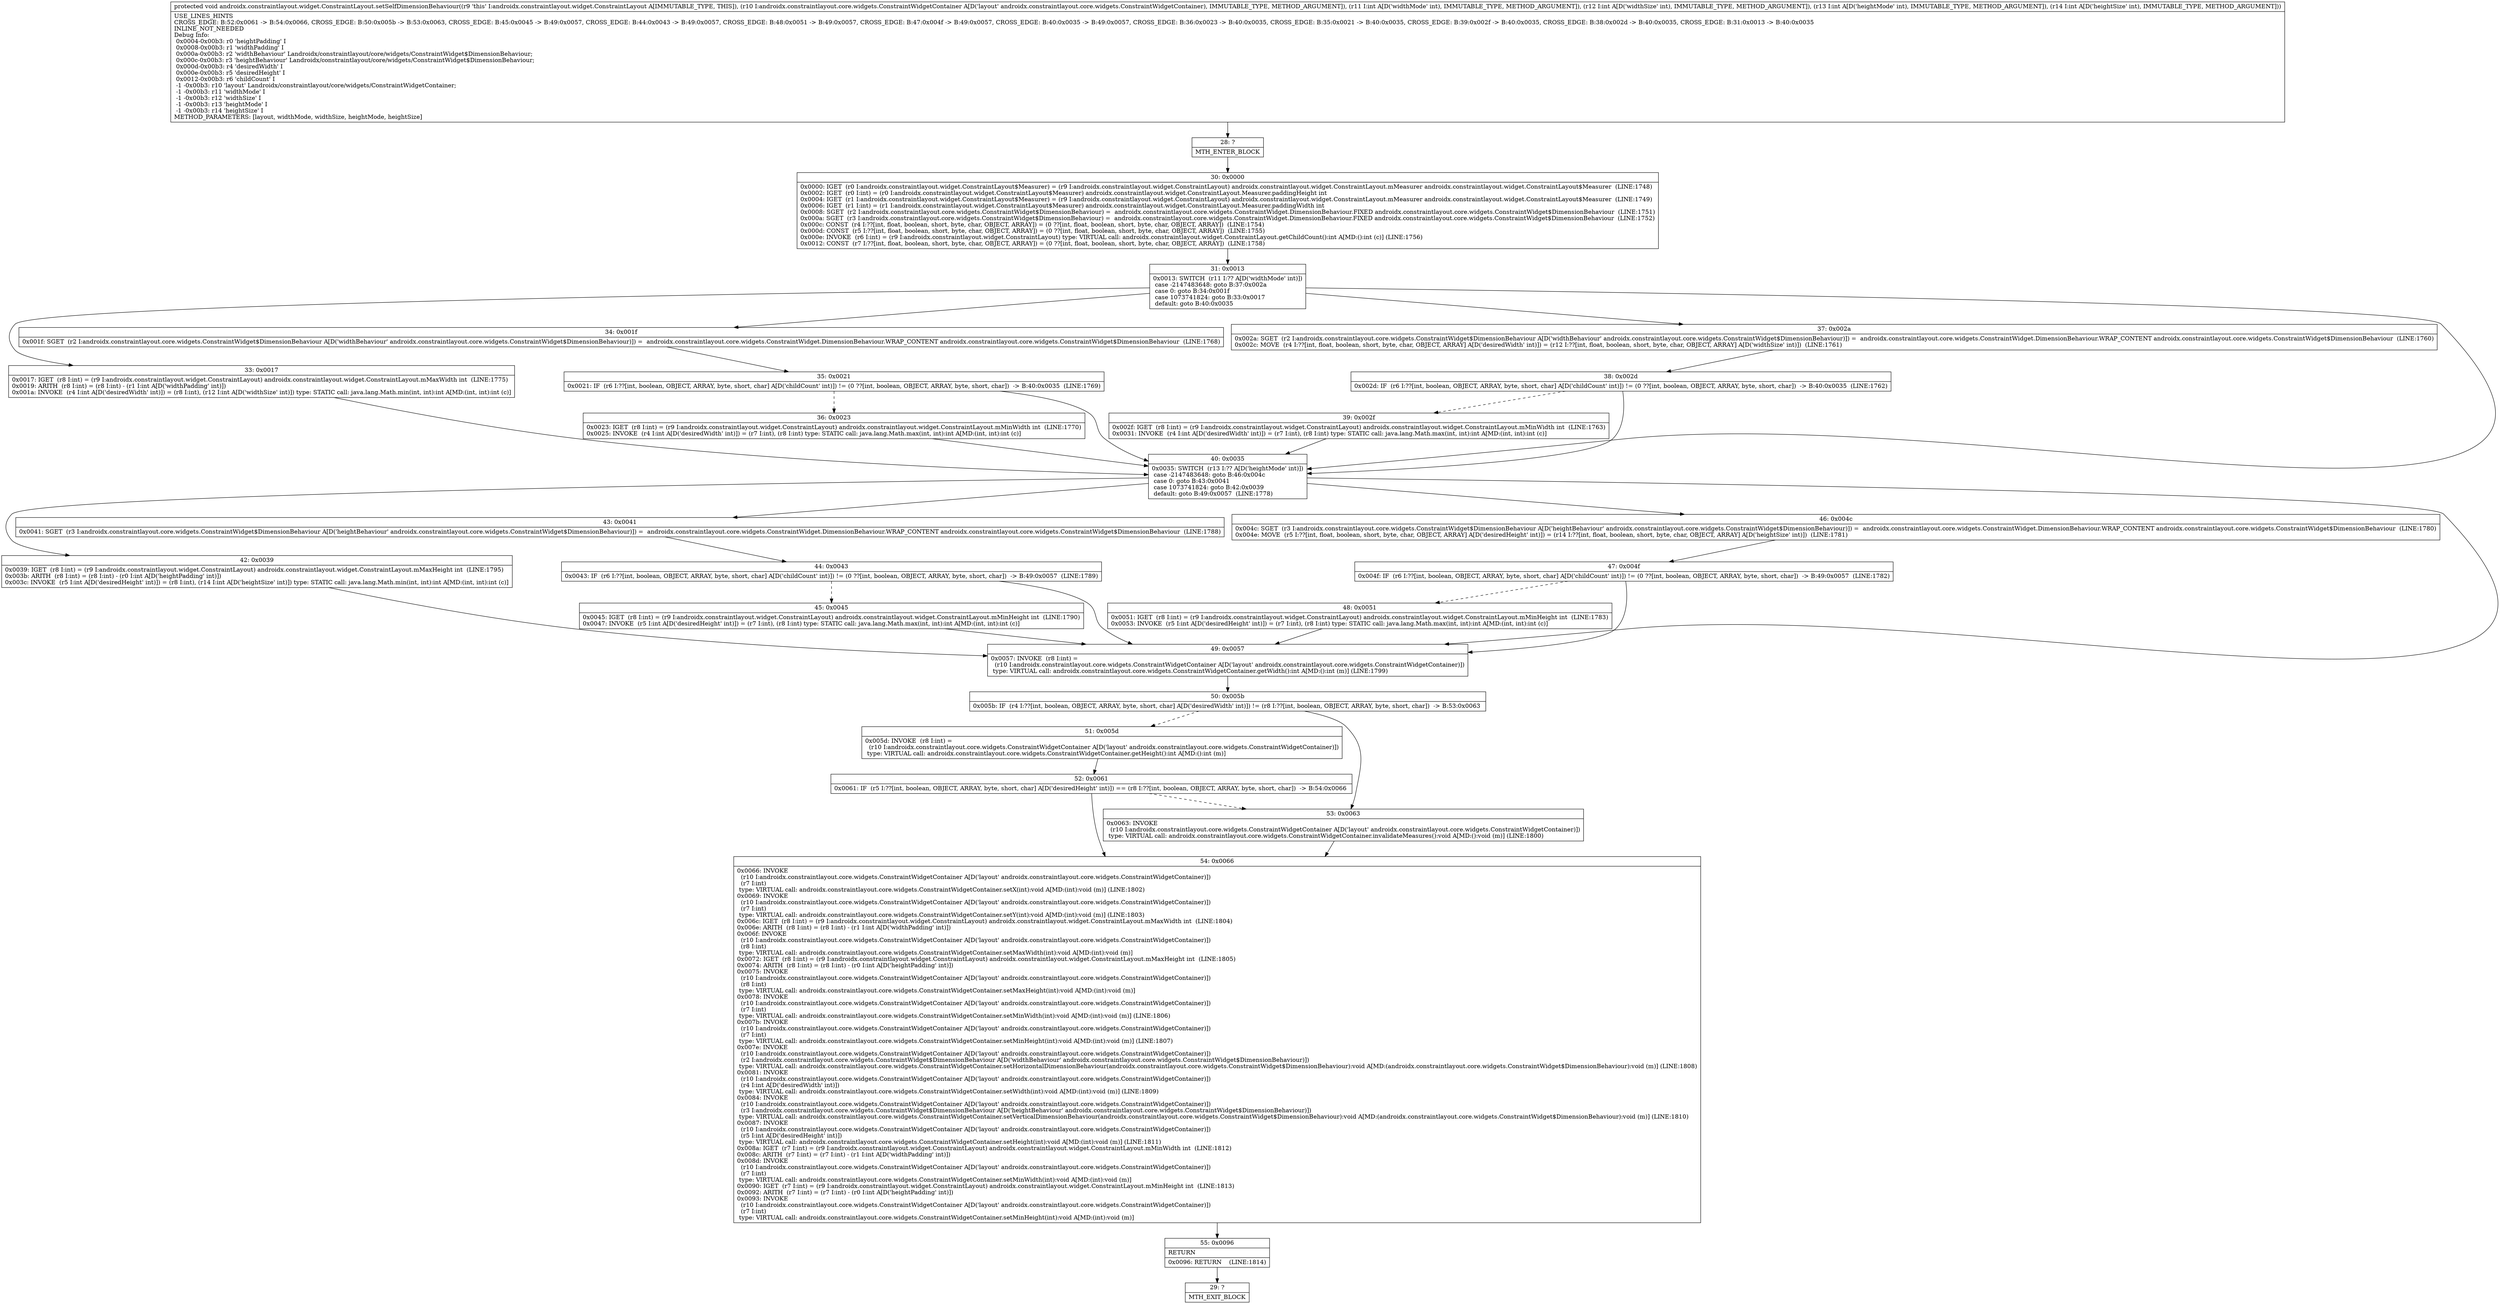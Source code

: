 digraph "CFG forandroidx.constraintlayout.widget.ConstraintLayout.setSelfDimensionBehaviour(Landroidx\/constraintlayout\/core\/widgets\/ConstraintWidgetContainer;IIII)V" {
Node_28 [shape=record,label="{28\:\ ?|MTH_ENTER_BLOCK\l}"];
Node_30 [shape=record,label="{30\:\ 0x0000|0x0000: IGET  (r0 I:androidx.constraintlayout.widget.ConstraintLayout$Measurer) = (r9 I:androidx.constraintlayout.widget.ConstraintLayout) androidx.constraintlayout.widget.ConstraintLayout.mMeasurer androidx.constraintlayout.widget.ConstraintLayout$Measurer  (LINE:1748)\l0x0002: IGET  (r0 I:int) = (r0 I:androidx.constraintlayout.widget.ConstraintLayout$Measurer) androidx.constraintlayout.widget.ConstraintLayout.Measurer.paddingHeight int \l0x0004: IGET  (r1 I:androidx.constraintlayout.widget.ConstraintLayout$Measurer) = (r9 I:androidx.constraintlayout.widget.ConstraintLayout) androidx.constraintlayout.widget.ConstraintLayout.mMeasurer androidx.constraintlayout.widget.ConstraintLayout$Measurer  (LINE:1749)\l0x0006: IGET  (r1 I:int) = (r1 I:androidx.constraintlayout.widget.ConstraintLayout$Measurer) androidx.constraintlayout.widget.ConstraintLayout.Measurer.paddingWidth int \l0x0008: SGET  (r2 I:androidx.constraintlayout.core.widgets.ConstraintWidget$DimensionBehaviour) =  androidx.constraintlayout.core.widgets.ConstraintWidget.DimensionBehaviour.FIXED androidx.constraintlayout.core.widgets.ConstraintWidget$DimensionBehaviour  (LINE:1751)\l0x000a: SGET  (r3 I:androidx.constraintlayout.core.widgets.ConstraintWidget$DimensionBehaviour) =  androidx.constraintlayout.core.widgets.ConstraintWidget.DimensionBehaviour.FIXED androidx.constraintlayout.core.widgets.ConstraintWidget$DimensionBehaviour  (LINE:1752)\l0x000c: CONST  (r4 I:??[int, float, boolean, short, byte, char, OBJECT, ARRAY]) = (0 ??[int, float, boolean, short, byte, char, OBJECT, ARRAY])  (LINE:1754)\l0x000d: CONST  (r5 I:??[int, float, boolean, short, byte, char, OBJECT, ARRAY]) = (0 ??[int, float, boolean, short, byte, char, OBJECT, ARRAY])  (LINE:1755)\l0x000e: INVOKE  (r6 I:int) = (r9 I:androidx.constraintlayout.widget.ConstraintLayout) type: VIRTUAL call: androidx.constraintlayout.widget.ConstraintLayout.getChildCount():int A[MD:():int (c)] (LINE:1756)\l0x0012: CONST  (r7 I:??[int, float, boolean, short, byte, char, OBJECT, ARRAY]) = (0 ??[int, float, boolean, short, byte, char, OBJECT, ARRAY])  (LINE:1758)\l}"];
Node_31 [shape=record,label="{31\:\ 0x0013|0x0013: SWITCH  (r11 I:?? A[D('widthMode' int)])\l case \-2147483648: goto B:37:0x002a\l case 0: goto B:34:0x001f\l case 1073741824: goto B:33:0x0017\l default: goto B:40:0x0035 \l}"];
Node_33 [shape=record,label="{33\:\ 0x0017|0x0017: IGET  (r8 I:int) = (r9 I:androidx.constraintlayout.widget.ConstraintLayout) androidx.constraintlayout.widget.ConstraintLayout.mMaxWidth int  (LINE:1775)\l0x0019: ARITH  (r8 I:int) = (r8 I:int) \- (r1 I:int A[D('widthPadding' int)]) \l0x001a: INVOKE  (r4 I:int A[D('desiredWidth' int)]) = (r8 I:int), (r12 I:int A[D('widthSize' int)]) type: STATIC call: java.lang.Math.min(int, int):int A[MD:(int, int):int (c)]\l}"];
Node_34 [shape=record,label="{34\:\ 0x001f|0x001f: SGET  (r2 I:androidx.constraintlayout.core.widgets.ConstraintWidget$DimensionBehaviour A[D('widthBehaviour' androidx.constraintlayout.core.widgets.ConstraintWidget$DimensionBehaviour)]) =  androidx.constraintlayout.core.widgets.ConstraintWidget.DimensionBehaviour.WRAP_CONTENT androidx.constraintlayout.core.widgets.ConstraintWidget$DimensionBehaviour  (LINE:1768)\l}"];
Node_35 [shape=record,label="{35\:\ 0x0021|0x0021: IF  (r6 I:??[int, boolean, OBJECT, ARRAY, byte, short, char] A[D('childCount' int)]) != (0 ??[int, boolean, OBJECT, ARRAY, byte, short, char])  \-\> B:40:0x0035  (LINE:1769)\l}"];
Node_36 [shape=record,label="{36\:\ 0x0023|0x0023: IGET  (r8 I:int) = (r9 I:androidx.constraintlayout.widget.ConstraintLayout) androidx.constraintlayout.widget.ConstraintLayout.mMinWidth int  (LINE:1770)\l0x0025: INVOKE  (r4 I:int A[D('desiredWidth' int)]) = (r7 I:int), (r8 I:int) type: STATIC call: java.lang.Math.max(int, int):int A[MD:(int, int):int (c)]\l}"];
Node_37 [shape=record,label="{37\:\ 0x002a|0x002a: SGET  (r2 I:androidx.constraintlayout.core.widgets.ConstraintWidget$DimensionBehaviour A[D('widthBehaviour' androidx.constraintlayout.core.widgets.ConstraintWidget$DimensionBehaviour)]) =  androidx.constraintlayout.core.widgets.ConstraintWidget.DimensionBehaviour.WRAP_CONTENT androidx.constraintlayout.core.widgets.ConstraintWidget$DimensionBehaviour  (LINE:1760)\l0x002c: MOVE  (r4 I:??[int, float, boolean, short, byte, char, OBJECT, ARRAY] A[D('desiredWidth' int)]) = (r12 I:??[int, float, boolean, short, byte, char, OBJECT, ARRAY] A[D('widthSize' int)])  (LINE:1761)\l}"];
Node_38 [shape=record,label="{38\:\ 0x002d|0x002d: IF  (r6 I:??[int, boolean, OBJECT, ARRAY, byte, short, char] A[D('childCount' int)]) != (0 ??[int, boolean, OBJECT, ARRAY, byte, short, char])  \-\> B:40:0x0035  (LINE:1762)\l}"];
Node_39 [shape=record,label="{39\:\ 0x002f|0x002f: IGET  (r8 I:int) = (r9 I:androidx.constraintlayout.widget.ConstraintLayout) androidx.constraintlayout.widget.ConstraintLayout.mMinWidth int  (LINE:1763)\l0x0031: INVOKE  (r4 I:int A[D('desiredWidth' int)]) = (r7 I:int), (r8 I:int) type: STATIC call: java.lang.Math.max(int, int):int A[MD:(int, int):int (c)]\l}"];
Node_40 [shape=record,label="{40\:\ 0x0035|0x0035: SWITCH  (r13 I:?? A[D('heightMode' int)])\l case \-2147483648: goto B:46:0x004c\l case 0: goto B:43:0x0041\l case 1073741824: goto B:42:0x0039\l default: goto B:49:0x0057  (LINE:1778)\l}"];
Node_42 [shape=record,label="{42\:\ 0x0039|0x0039: IGET  (r8 I:int) = (r9 I:androidx.constraintlayout.widget.ConstraintLayout) androidx.constraintlayout.widget.ConstraintLayout.mMaxHeight int  (LINE:1795)\l0x003b: ARITH  (r8 I:int) = (r8 I:int) \- (r0 I:int A[D('heightPadding' int)]) \l0x003c: INVOKE  (r5 I:int A[D('desiredHeight' int)]) = (r8 I:int), (r14 I:int A[D('heightSize' int)]) type: STATIC call: java.lang.Math.min(int, int):int A[MD:(int, int):int (c)]\l}"];
Node_43 [shape=record,label="{43\:\ 0x0041|0x0041: SGET  (r3 I:androidx.constraintlayout.core.widgets.ConstraintWidget$DimensionBehaviour A[D('heightBehaviour' androidx.constraintlayout.core.widgets.ConstraintWidget$DimensionBehaviour)]) =  androidx.constraintlayout.core.widgets.ConstraintWidget.DimensionBehaviour.WRAP_CONTENT androidx.constraintlayout.core.widgets.ConstraintWidget$DimensionBehaviour  (LINE:1788)\l}"];
Node_44 [shape=record,label="{44\:\ 0x0043|0x0043: IF  (r6 I:??[int, boolean, OBJECT, ARRAY, byte, short, char] A[D('childCount' int)]) != (0 ??[int, boolean, OBJECT, ARRAY, byte, short, char])  \-\> B:49:0x0057  (LINE:1789)\l}"];
Node_45 [shape=record,label="{45\:\ 0x0045|0x0045: IGET  (r8 I:int) = (r9 I:androidx.constraintlayout.widget.ConstraintLayout) androidx.constraintlayout.widget.ConstraintLayout.mMinHeight int  (LINE:1790)\l0x0047: INVOKE  (r5 I:int A[D('desiredHeight' int)]) = (r7 I:int), (r8 I:int) type: STATIC call: java.lang.Math.max(int, int):int A[MD:(int, int):int (c)]\l}"];
Node_46 [shape=record,label="{46\:\ 0x004c|0x004c: SGET  (r3 I:androidx.constraintlayout.core.widgets.ConstraintWidget$DimensionBehaviour A[D('heightBehaviour' androidx.constraintlayout.core.widgets.ConstraintWidget$DimensionBehaviour)]) =  androidx.constraintlayout.core.widgets.ConstraintWidget.DimensionBehaviour.WRAP_CONTENT androidx.constraintlayout.core.widgets.ConstraintWidget$DimensionBehaviour  (LINE:1780)\l0x004e: MOVE  (r5 I:??[int, float, boolean, short, byte, char, OBJECT, ARRAY] A[D('desiredHeight' int)]) = (r14 I:??[int, float, boolean, short, byte, char, OBJECT, ARRAY] A[D('heightSize' int)])  (LINE:1781)\l}"];
Node_47 [shape=record,label="{47\:\ 0x004f|0x004f: IF  (r6 I:??[int, boolean, OBJECT, ARRAY, byte, short, char] A[D('childCount' int)]) != (0 ??[int, boolean, OBJECT, ARRAY, byte, short, char])  \-\> B:49:0x0057  (LINE:1782)\l}"];
Node_48 [shape=record,label="{48\:\ 0x0051|0x0051: IGET  (r8 I:int) = (r9 I:androidx.constraintlayout.widget.ConstraintLayout) androidx.constraintlayout.widget.ConstraintLayout.mMinHeight int  (LINE:1783)\l0x0053: INVOKE  (r5 I:int A[D('desiredHeight' int)]) = (r7 I:int), (r8 I:int) type: STATIC call: java.lang.Math.max(int, int):int A[MD:(int, int):int (c)]\l}"];
Node_49 [shape=record,label="{49\:\ 0x0057|0x0057: INVOKE  (r8 I:int) = \l  (r10 I:androidx.constraintlayout.core.widgets.ConstraintWidgetContainer A[D('layout' androidx.constraintlayout.core.widgets.ConstraintWidgetContainer)])\l type: VIRTUAL call: androidx.constraintlayout.core.widgets.ConstraintWidgetContainer.getWidth():int A[MD:():int (m)] (LINE:1799)\l}"];
Node_50 [shape=record,label="{50\:\ 0x005b|0x005b: IF  (r4 I:??[int, boolean, OBJECT, ARRAY, byte, short, char] A[D('desiredWidth' int)]) != (r8 I:??[int, boolean, OBJECT, ARRAY, byte, short, char])  \-\> B:53:0x0063 \l}"];
Node_51 [shape=record,label="{51\:\ 0x005d|0x005d: INVOKE  (r8 I:int) = \l  (r10 I:androidx.constraintlayout.core.widgets.ConstraintWidgetContainer A[D('layout' androidx.constraintlayout.core.widgets.ConstraintWidgetContainer)])\l type: VIRTUAL call: androidx.constraintlayout.core.widgets.ConstraintWidgetContainer.getHeight():int A[MD:():int (m)]\l}"];
Node_52 [shape=record,label="{52\:\ 0x0061|0x0061: IF  (r5 I:??[int, boolean, OBJECT, ARRAY, byte, short, char] A[D('desiredHeight' int)]) == (r8 I:??[int, boolean, OBJECT, ARRAY, byte, short, char])  \-\> B:54:0x0066 \l}"];
Node_54 [shape=record,label="{54\:\ 0x0066|0x0066: INVOKE  \l  (r10 I:androidx.constraintlayout.core.widgets.ConstraintWidgetContainer A[D('layout' androidx.constraintlayout.core.widgets.ConstraintWidgetContainer)])\l  (r7 I:int)\l type: VIRTUAL call: androidx.constraintlayout.core.widgets.ConstraintWidgetContainer.setX(int):void A[MD:(int):void (m)] (LINE:1802)\l0x0069: INVOKE  \l  (r10 I:androidx.constraintlayout.core.widgets.ConstraintWidgetContainer A[D('layout' androidx.constraintlayout.core.widgets.ConstraintWidgetContainer)])\l  (r7 I:int)\l type: VIRTUAL call: androidx.constraintlayout.core.widgets.ConstraintWidgetContainer.setY(int):void A[MD:(int):void (m)] (LINE:1803)\l0x006c: IGET  (r8 I:int) = (r9 I:androidx.constraintlayout.widget.ConstraintLayout) androidx.constraintlayout.widget.ConstraintLayout.mMaxWidth int  (LINE:1804)\l0x006e: ARITH  (r8 I:int) = (r8 I:int) \- (r1 I:int A[D('widthPadding' int)]) \l0x006f: INVOKE  \l  (r10 I:androidx.constraintlayout.core.widgets.ConstraintWidgetContainer A[D('layout' androidx.constraintlayout.core.widgets.ConstraintWidgetContainer)])\l  (r8 I:int)\l type: VIRTUAL call: androidx.constraintlayout.core.widgets.ConstraintWidgetContainer.setMaxWidth(int):void A[MD:(int):void (m)]\l0x0072: IGET  (r8 I:int) = (r9 I:androidx.constraintlayout.widget.ConstraintLayout) androidx.constraintlayout.widget.ConstraintLayout.mMaxHeight int  (LINE:1805)\l0x0074: ARITH  (r8 I:int) = (r8 I:int) \- (r0 I:int A[D('heightPadding' int)]) \l0x0075: INVOKE  \l  (r10 I:androidx.constraintlayout.core.widgets.ConstraintWidgetContainer A[D('layout' androidx.constraintlayout.core.widgets.ConstraintWidgetContainer)])\l  (r8 I:int)\l type: VIRTUAL call: androidx.constraintlayout.core.widgets.ConstraintWidgetContainer.setMaxHeight(int):void A[MD:(int):void (m)]\l0x0078: INVOKE  \l  (r10 I:androidx.constraintlayout.core.widgets.ConstraintWidgetContainer A[D('layout' androidx.constraintlayout.core.widgets.ConstraintWidgetContainer)])\l  (r7 I:int)\l type: VIRTUAL call: androidx.constraintlayout.core.widgets.ConstraintWidgetContainer.setMinWidth(int):void A[MD:(int):void (m)] (LINE:1806)\l0x007b: INVOKE  \l  (r10 I:androidx.constraintlayout.core.widgets.ConstraintWidgetContainer A[D('layout' androidx.constraintlayout.core.widgets.ConstraintWidgetContainer)])\l  (r7 I:int)\l type: VIRTUAL call: androidx.constraintlayout.core.widgets.ConstraintWidgetContainer.setMinHeight(int):void A[MD:(int):void (m)] (LINE:1807)\l0x007e: INVOKE  \l  (r10 I:androidx.constraintlayout.core.widgets.ConstraintWidgetContainer A[D('layout' androidx.constraintlayout.core.widgets.ConstraintWidgetContainer)])\l  (r2 I:androidx.constraintlayout.core.widgets.ConstraintWidget$DimensionBehaviour A[D('widthBehaviour' androidx.constraintlayout.core.widgets.ConstraintWidget$DimensionBehaviour)])\l type: VIRTUAL call: androidx.constraintlayout.core.widgets.ConstraintWidgetContainer.setHorizontalDimensionBehaviour(androidx.constraintlayout.core.widgets.ConstraintWidget$DimensionBehaviour):void A[MD:(androidx.constraintlayout.core.widgets.ConstraintWidget$DimensionBehaviour):void (m)] (LINE:1808)\l0x0081: INVOKE  \l  (r10 I:androidx.constraintlayout.core.widgets.ConstraintWidgetContainer A[D('layout' androidx.constraintlayout.core.widgets.ConstraintWidgetContainer)])\l  (r4 I:int A[D('desiredWidth' int)])\l type: VIRTUAL call: androidx.constraintlayout.core.widgets.ConstraintWidgetContainer.setWidth(int):void A[MD:(int):void (m)] (LINE:1809)\l0x0084: INVOKE  \l  (r10 I:androidx.constraintlayout.core.widgets.ConstraintWidgetContainer A[D('layout' androidx.constraintlayout.core.widgets.ConstraintWidgetContainer)])\l  (r3 I:androidx.constraintlayout.core.widgets.ConstraintWidget$DimensionBehaviour A[D('heightBehaviour' androidx.constraintlayout.core.widgets.ConstraintWidget$DimensionBehaviour)])\l type: VIRTUAL call: androidx.constraintlayout.core.widgets.ConstraintWidgetContainer.setVerticalDimensionBehaviour(androidx.constraintlayout.core.widgets.ConstraintWidget$DimensionBehaviour):void A[MD:(androidx.constraintlayout.core.widgets.ConstraintWidget$DimensionBehaviour):void (m)] (LINE:1810)\l0x0087: INVOKE  \l  (r10 I:androidx.constraintlayout.core.widgets.ConstraintWidgetContainer A[D('layout' androidx.constraintlayout.core.widgets.ConstraintWidgetContainer)])\l  (r5 I:int A[D('desiredHeight' int)])\l type: VIRTUAL call: androidx.constraintlayout.core.widgets.ConstraintWidgetContainer.setHeight(int):void A[MD:(int):void (m)] (LINE:1811)\l0x008a: IGET  (r7 I:int) = (r9 I:androidx.constraintlayout.widget.ConstraintLayout) androidx.constraintlayout.widget.ConstraintLayout.mMinWidth int  (LINE:1812)\l0x008c: ARITH  (r7 I:int) = (r7 I:int) \- (r1 I:int A[D('widthPadding' int)]) \l0x008d: INVOKE  \l  (r10 I:androidx.constraintlayout.core.widgets.ConstraintWidgetContainer A[D('layout' androidx.constraintlayout.core.widgets.ConstraintWidgetContainer)])\l  (r7 I:int)\l type: VIRTUAL call: androidx.constraintlayout.core.widgets.ConstraintWidgetContainer.setMinWidth(int):void A[MD:(int):void (m)]\l0x0090: IGET  (r7 I:int) = (r9 I:androidx.constraintlayout.widget.ConstraintLayout) androidx.constraintlayout.widget.ConstraintLayout.mMinHeight int  (LINE:1813)\l0x0092: ARITH  (r7 I:int) = (r7 I:int) \- (r0 I:int A[D('heightPadding' int)]) \l0x0093: INVOKE  \l  (r10 I:androidx.constraintlayout.core.widgets.ConstraintWidgetContainer A[D('layout' androidx.constraintlayout.core.widgets.ConstraintWidgetContainer)])\l  (r7 I:int)\l type: VIRTUAL call: androidx.constraintlayout.core.widgets.ConstraintWidgetContainer.setMinHeight(int):void A[MD:(int):void (m)]\l}"];
Node_55 [shape=record,label="{55\:\ 0x0096|RETURN\l|0x0096: RETURN    (LINE:1814)\l}"];
Node_29 [shape=record,label="{29\:\ ?|MTH_EXIT_BLOCK\l}"];
Node_53 [shape=record,label="{53\:\ 0x0063|0x0063: INVOKE  \l  (r10 I:androidx.constraintlayout.core.widgets.ConstraintWidgetContainer A[D('layout' androidx.constraintlayout.core.widgets.ConstraintWidgetContainer)])\l type: VIRTUAL call: androidx.constraintlayout.core.widgets.ConstraintWidgetContainer.invalidateMeasures():void A[MD:():void (m)] (LINE:1800)\l}"];
MethodNode[shape=record,label="{protected void androidx.constraintlayout.widget.ConstraintLayout.setSelfDimensionBehaviour((r9 'this' I:androidx.constraintlayout.widget.ConstraintLayout A[IMMUTABLE_TYPE, THIS]), (r10 I:androidx.constraintlayout.core.widgets.ConstraintWidgetContainer A[D('layout' androidx.constraintlayout.core.widgets.ConstraintWidgetContainer), IMMUTABLE_TYPE, METHOD_ARGUMENT]), (r11 I:int A[D('widthMode' int), IMMUTABLE_TYPE, METHOD_ARGUMENT]), (r12 I:int A[D('widthSize' int), IMMUTABLE_TYPE, METHOD_ARGUMENT]), (r13 I:int A[D('heightMode' int), IMMUTABLE_TYPE, METHOD_ARGUMENT]), (r14 I:int A[D('heightSize' int), IMMUTABLE_TYPE, METHOD_ARGUMENT]))  | USE_LINES_HINTS\lCROSS_EDGE: B:52:0x0061 \-\> B:54:0x0066, CROSS_EDGE: B:50:0x005b \-\> B:53:0x0063, CROSS_EDGE: B:45:0x0045 \-\> B:49:0x0057, CROSS_EDGE: B:44:0x0043 \-\> B:49:0x0057, CROSS_EDGE: B:48:0x0051 \-\> B:49:0x0057, CROSS_EDGE: B:47:0x004f \-\> B:49:0x0057, CROSS_EDGE: B:40:0x0035 \-\> B:49:0x0057, CROSS_EDGE: B:36:0x0023 \-\> B:40:0x0035, CROSS_EDGE: B:35:0x0021 \-\> B:40:0x0035, CROSS_EDGE: B:39:0x002f \-\> B:40:0x0035, CROSS_EDGE: B:38:0x002d \-\> B:40:0x0035, CROSS_EDGE: B:31:0x0013 \-\> B:40:0x0035\lINLINE_NOT_NEEDED\lDebug Info:\l  0x0004\-0x00b3: r0 'heightPadding' I\l  0x0008\-0x00b3: r1 'widthPadding' I\l  0x000a\-0x00b3: r2 'widthBehaviour' Landroidx\/constraintlayout\/core\/widgets\/ConstraintWidget$DimensionBehaviour;\l  0x000c\-0x00b3: r3 'heightBehaviour' Landroidx\/constraintlayout\/core\/widgets\/ConstraintWidget$DimensionBehaviour;\l  0x000d\-0x00b3: r4 'desiredWidth' I\l  0x000e\-0x00b3: r5 'desiredHeight' I\l  0x0012\-0x00b3: r6 'childCount' I\l  \-1 \-0x00b3: r10 'layout' Landroidx\/constraintlayout\/core\/widgets\/ConstraintWidgetContainer;\l  \-1 \-0x00b3: r11 'widthMode' I\l  \-1 \-0x00b3: r12 'widthSize' I\l  \-1 \-0x00b3: r13 'heightMode' I\l  \-1 \-0x00b3: r14 'heightSize' I\lMETHOD_PARAMETERS: [layout, widthMode, widthSize, heightMode, heightSize]\l}"];
MethodNode -> Node_28;Node_28 -> Node_30;
Node_30 -> Node_31;
Node_31 -> Node_33;
Node_31 -> Node_34;
Node_31 -> Node_37;
Node_31 -> Node_40;
Node_33 -> Node_40;
Node_34 -> Node_35;
Node_35 -> Node_36[style=dashed];
Node_35 -> Node_40;
Node_36 -> Node_40;
Node_37 -> Node_38;
Node_38 -> Node_39[style=dashed];
Node_38 -> Node_40;
Node_39 -> Node_40;
Node_40 -> Node_42;
Node_40 -> Node_43;
Node_40 -> Node_46;
Node_40 -> Node_49;
Node_42 -> Node_49;
Node_43 -> Node_44;
Node_44 -> Node_45[style=dashed];
Node_44 -> Node_49;
Node_45 -> Node_49;
Node_46 -> Node_47;
Node_47 -> Node_48[style=dashed];
Node_47 -> Node_49;
Node_48 -> Node_49;
Node_49 -> Node_50;
Node_50 -> Node_51[style=dashed];
Node_50 -> Node_53;
Node_51 -> Node_52;
Node_52 -> Node_53[style=dashed];
Node_52 -> Node_54;
Node_54 -> Node_55;
Node_55 -> Node_29;
Node_53 -> Node_54;
}

